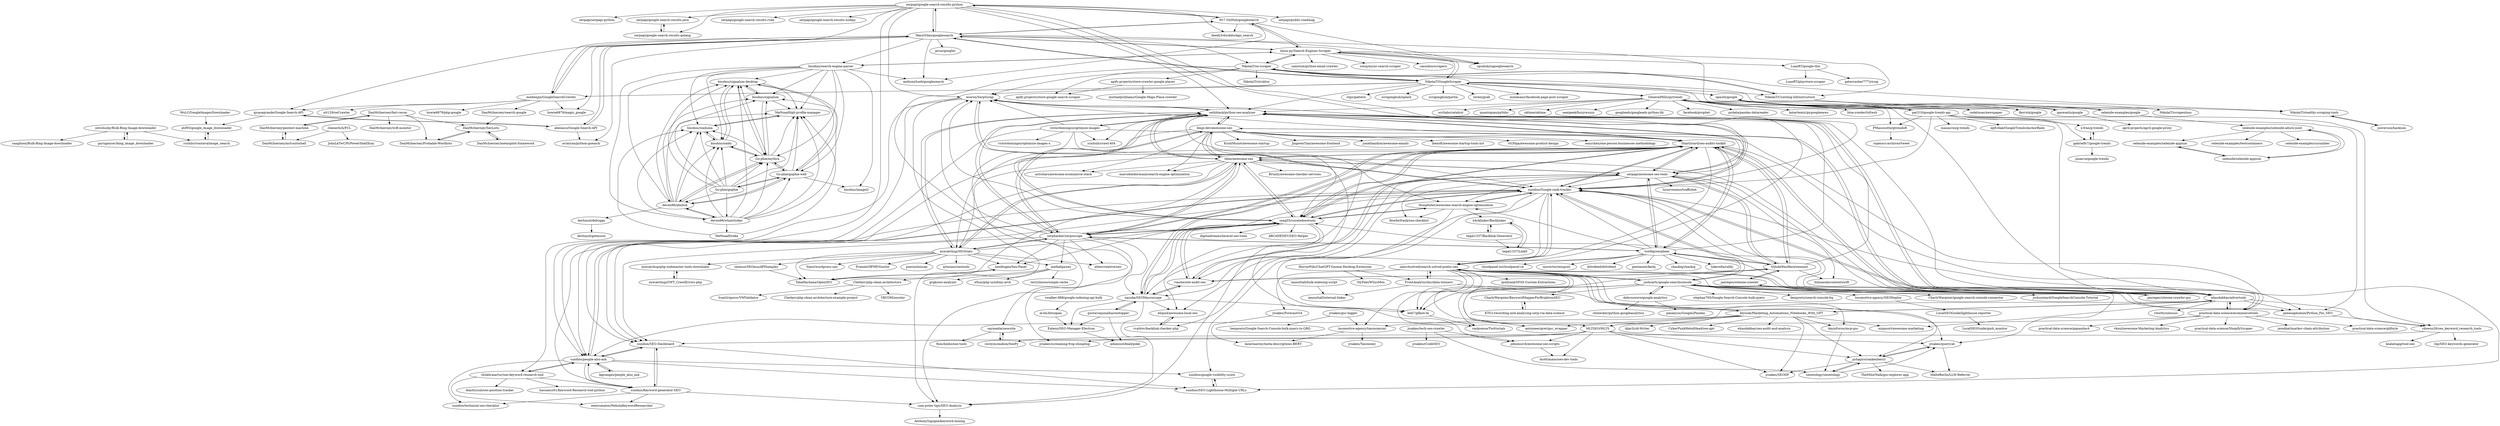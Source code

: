 digraph G {
"serpapi/google-search-results-python" -> "serpapi/serpapi-python"
"serpapi/google-search-results-python" -> "serpapi/google-search-results-java"
"serpapi/google-search-results-python" -> "serpapi/google-search-results-ruby"
"serpapi/google-search-results-python" -> "serpapi/google-search-results-nodejs"
"serpapi/google-search-results-python" -> "serpapi/google-search-results-golang"
"serpapi/google-search-results-python" -> "Nv7-GitHub/googlesearch"
"serpapi/google-search-results-python" -> "ecoron/SerpScrap"
"serpapi/google-search-results-python" -> "MarioVilas/googlesearch"
"serpapi/google-search-results-python" -> "deedy5/duckduckgo_search" ["e"=1]
"serpapi/google-search-results-python" -> "sethblack/python-seo-analyzer"
"serpapi/google-search-results-python" -> "serpapi/public-roadmap"
"serpapi/google-search-results-python" -> "meibenjin/GoogleSearchCrawler"
"serpapi/google-search-results-python" -> "serpapi/awesome-seo-tools"
"serpapi/google-search-results-python" -> "sundios/people-also-ask"
"serpapi/google-search-results-python" -> "sundios/Google-rank-tracker"
"tasos-py/Search-Engines-Scraper" -> "NikolaiT/se-scraper"
"tasos-py/Search-Engines-Scraper" -> "soxoj/async-search-scraper" ["e"=1]
"tasos-py/Search-Engines-Scraper" -> "Nv7-GitHub/googlesearch"
"tasos-py/Search-Engines-Scraper" -> "MarioVilas/googlesearch"
"tasos-py/Search-Engines-Scraper" -> "bisohns/search-engine-parser"
"tasos-py/Search-Engines-Scraper" -> "NikolaiT/GoogleScraper"
"tasos-py/Search-Engines-Scraper" -> "opsdisk/yagooglesearch"
"tasos-py/Search-Engines-Scraper" -> "NikolaiT/Crawling-Infrastructure"
"tasos-py/Search-Engines-Scraper" -> "cassidoo/scrapers" ["e"=1]
"tasos-py/Search-Engines-Scraper" -> "samwize/python-email-crawler" ["e"=1]
"tasos-py/Search-Engines-Scraper" -> "LuanRT/google-this"
"NikolaiT/GoogleScraper" -> "NikolaiT/se-scraper"
"NikolaiT/GoogleScraper" -> "MarioVilas/googlesearch"
"NikolaiT/GoogleScraper" -> "ecoron/SerpScrap"
"NikolaiT/GoogleScraper" -> "NikolaiT/Crawling-Infrastructure"
"NikolaiT/GoogleScraper" -> "tasos-py/Search-Engines-Scraper"
"NikolaiT/GoogleScraper" -> "meibenjin/GoogleSearchCrawler"
"NikolaiT/GoogleScraper" -> "opauth/google"
"NikolaiT/GoogleScraper" -> "scrapinghub/portia" ["e"=1]
"NikolaiT/GoogleScraper" -> "lorien/grab" ["e"=1]
"NikolaiT/GoogleScraper" -> "minimaxir/facebook-page-post-scraper" ["e"=1]
"NikolaiT/GoogleScraper" -> "codelucas/newspaper" ["e"=1]
"NikolaiT/GoogleScraper" -> "clips/pattern" ["e"=1]
"NikolaiT/GoogleScraper" -> "GeneralMills/pytrends"
"NikolaiT/GoogleScraper" -> "sethblack/python-seo-analyzer"
"NikolaiT/GoogleScraper" -> "scrapinghub/splash" ["e"=1]
"bisohns/search-engine-parser" -> "bisohns/signalum-desktop"
"bisohns/search-engine-parser" -> "bisohns/signalum"
"bisohns/search-engine-parser" -> "Go-phie/mythra"
"bisohns/search-engine-parser" -> "deven96/whatsticker"
"bisohns/search-engine-parser" -> "deven96/ahnlich"
"bisohns/search-engine-parser" -> "bisohns/saido"
"bisohns/search-engine-parser" -> "Go-phie/gophie-web"
"bisohns/search-engine-parser" -> "bisohns/imageQ"
"bisohns/search-engine-parser" -> "MeNsaaH/git-profile-manager"
"bisohns/search-engine-parser" -> "bisohns/waihona"
"bisohns/search-engine-parser" -> "tasos-py/Search-Engines-Scraper"
"bisohns/search-engine-parser" -> "anthonyhseb/googlesearch"
"saymedia/seosuite" -> "coreymcmahon/SeoPy"
"saymedia/seosuite" -> "fiunchinho/seo-tools"
"sundios/Google-rank-tracker" -> "sundios/people-also-ask"
"sundios/Google-rank-tracker" -> "sethblack/python-seo-analyzer"
"sundios/Google-rank-tracker" -> "StanGirard/seo-audits-toolkit"
"sundios/Google-rank-tracker" -> "sundios/SEO-Dashboard"
"sundios/Google-rank-tracker" -> "sundios/google-visibility-score"
"sundios/Google-rank-tracker" -> "practical-data-science/ecommercetools"
"sundios/Google-rank-tracker" -> "beb7/gflare-tk"
"sundios/Google-rank-tracker" -> "joshcarty/google-searchconsole"
"sundios/Google-rank-tracker" -> "searchsolved/search-solved-public-seo"
"sundios/Google-rank-tracker" -> "ecoron/SerpScrap"
"sundios/Google-rank-tracker" -> "sneg55/curatedseotools"
"sundios/Google-rank-tracker" -> "sundios/Keyword-generator-SEO"
"sundios/Google-rank-tracker" -> "eliquid/awesome-local-seo"
"sundios/Google-rank-tracker" -> "sundios/SEO-Lighthouse-Multiple-URLs"
"sundios/Google-rank-tracker" -> "thospfuller/awesome-search-engine-optimization"
"sundios/SEO-Dashboard" -> "sundios/people-also-ask"
"sundios/SEO-Dashboard" -> "sundios/Keyword-generator-SEO"
"sundios/SEO-Dashboard" -> "sundios/SEO-Lighthouse-Multiple-URLs"
"swalker-888/google-indexing-api-bulk" -> "m3m3nto/giaa"
"NikolaiT/se-scraper" -> "NikolaiT/Crawling-Infrastructure"
"NikolaiT/se-scraper" -> "NikolaiT/GoogleScraper"
"NikolaiT/se-scraper" -> "tasos-py/Search-Engines-Scraper"
"NikolaiT/se-scraper" -> "ecoron/SerpScrap"
"NikolaiT/se-scraper" -> "NikolaiT/struktur"
"NikolaiT/se-scraper" -> "NikolaiT/stealthy-scraping-tools"
"NikolaiT/se-scraper" -> "NikolaiT/scrapeulous"
"NikolaiT/se-scraper" -> "jroakes/screaming-frog-shingling"
"NikolaiT/se-scraper" -> "apify-projects/store-crawler-google-places"
"NikolaiT/se-scraper" -> "apify-projects/store-google-search-scraper"
"joshcarty/google-searchconsole" -> "debrouwere/google-analytics"
"joshcarty/google-searchconsole" -> "jroakes/querycat"
"joshcarty/google-searchconsole" -> "ranksense/Twittorials"
"joshcarty/google-searchconsole" -> "sundios/Google-rank-tracker"
"joshcarty/google-searchconsole" -> "CharlyWargnier/google-search-console-connector"
"joshcarty/google-searchconsole" -> "jcchouinard/GoogleSearchConsole-Tutorial"
"joshcarty/google-searchconsole" -> "searchsolved/search-solved-public-seo"
"joshcarty/google-searchconsole" -> "stephan765/Google-Search-Console-bulk-query"
"joshcarty/google-searchconsole" -> "beb7/gflare-tk"
"joshcarty/google-searchconsole" -> "antoineeripret/gsc_wrapper"
"joshcarty/google-searchconsole" -> "benpowis/search-console-bq"
"joshcarty/google-searchconsole" -> "eliasdabbas/advertools"
"joshcarty/google-searchconsole" -> "CharlyWargnier/KeywordMapperForBrightonSEO"
"joshcarty/google-searchconsole" -> "jamesaphoenix/Python_For_SEO"
"joshcarty/google-searchconsole" -> "locomotive-agency/SEODeploy"
"DanMcInerney/msf-autoshell" -> "DanMcInerney/pentest-machine"
"victordomingos/optimize-images" -> "victordomingos/optimize-images-x"
"victordomingos/optimize-images" -> "sundios/people-also-ask"
"victordomingos/optimize-images" -> "sundios/Google-rank-tracker"
"victordomingos/optimize-images" -> "practical-data-science/ecommercetools"
"victordomingos/optimize-images" -> "ecoron/SerpScrap"
"victordomingos/optimize-images" -> "sethblack/python-seo-analyzer"
"victordomingos/optimize-images" -> "yushulx/crawl-404"
"victordomingos/optimize-images" -> "com-puter-tips/SEO-Analysis"
"chenerlich/FCL" -> "DanMcInerney/msf-autoshell"
"chenerlich/FCL" -> "JohnLaTwC/PyPowerShellXray" ["e"=1]
"apify-projects/store-crawler-google-places" -> "apify-projects/store-google-search-scraper"
"apify-projects/store-crawler-google-places" -> "michaeljwilliams/Google-Maps-Place-crawler"
"DanMcInerney/Probable-Wordlists" -> "DanMcInerney/SecLists"
"DanMcInerney/SecLists" -> "DanMcInerney/metasploit-framework"
"DanMcInerney/SecLists" -> "DanMcInerney/Probable-Wordlists"
"x-fran/g-trends" -> "gabrielfs7/google-trends"
"MLTSEO/MLTS" -> "johnmurch/awesome-seo-scripts"
"MLTSEO/MLTS" -> "jroakes/querycat"
"MLTSEO/MLTS" -> "jroakes/screaming-frog-shingling"
"MLTSEO/MLTS" -> "dsottimano/seo-dev-tools"
"MLTSEO/MLTS" -> "jroakes/SEODP"
"MLTSEO/MLTS" -> "pshapiro/rankenberry"
"MLTSEO/MLTS" -> "sundios/SEO-Dashboard"
"melbahja/seo" -> "terrylinooo/simple-cache"
"melbahja/seo" -> "Chetkov/php-clean-architecture"
"melbahja/seo" -> "grgk/seo-analyzer"
"melbahja/seo" -> "eXsio/php-symfony-arch"
"WuLC/GoogleImagesDownloader" -> "atif93/google_image_downloader"
"serpapi/google-search-results-golang" -> "serpapi/google-search-results-java"
"DanMcInerney/metasploit-framework" -> "DanMcInerney/SecLists"
"m3m3nto/giaa" -> "Ealenn/SEO-Manager-Electron"
"serpapi/google-search-results-java" -> "serpapi/google-search-results-golang"
"rvalitov/backlink-checker-php" -> "eliquid/awesome-local-seo"
"bisohns/signalum-desktop" -> "bisohns/signalum"
"bisohns/signalum-desktop" -> "Go-phie/gophie-web"
"bisohns/signalum-desktop" -> "bisohns/saido"
"bisohns/signalum-desktop" -> "MeNsaaH/git-profile-manager"
"bisohns/signalum-desktop" -> "Go-phie/mythra"
"bisohns/signalum" -> "bisohns/signalum-desktop"
"bisohns/signalum" -> "MeNsaaH/git-profile-manager"
"bisohns/signalum" -> "Go-phie/mythra"
"eliquid/awesome-local-seo" -> "rvalitov/backlink-checker-php"
"jroakes/gsc-logger" -> "benpowis/Google-Search-Console-bulk-query-to-GBQ"
"jroakes/gsc-logger" -> "locomotive-agency/taxonomyml"
"h4cklinker/Backlinker" -> "tegal1337/LinkS"
"h4cklinker/Backlinker" -> "tegal1337/Backlink-Generator"
"tegal1337/LinkS" -> "h4cklinker/Backlinker"
"StanGirard/seo-audits-toolkit" -> "sethblack/python-seo-analyzer"
"StanGirard/seo-audits-toolkit" -> "eliasdabbas/advertools"
"StanGirard/seo-audits-toolkit" -> "sneg55/curatedseotools"
"StanGirard/seo-audits-toolkit" -> "viasite/site-audit-seo"
"StanGirard/seo-audits-toolkit" -> "sundios/Google-rank-tracker"
"StanGirard/seo-audits-toolkit" -> "nazuke/SEOMacroscope"
"StanGirard/seo-audits-toolkit" -> "StJudeWasHere/seonaut"
"StanGirard/seo-audits-toolkit" -> "serpapi/awesome-seo-tools"
"StanGirard/seo-audits-toolkit" -> "jamesaphoenix/Python_For_SEO"
"StanGirard/seo-audits-toolkit" -> "serphacker/serposcope"
"StanGirard/seo-audits-toolkit" -> "sundios/SEO-Dashboard"
"StanGirard/seo-audits-toolkit" -> "towfiqi/serpbear"
"StanGirard/seo-audits-toolkit" -> "ecoron/SerpScrap"
"StanGirard/seo-audits-toolkit" -> "searchsolved/search-solved-public-seo"
"StanGirard/seo-audits-toolkit" -> "teles/awesome-seo"
"sundios/SEO-Lighthouse-Multiple-URLs" -> "sundios/google-visibility-score"
"abenassi/Google-Search-API" -> "ajcasagrande/Google-Search-API"
"abenassi/Google-Search-API" -> "MarioVilas/googlesearch"
"abenassi/Google-Search-API" -> "aviaryan/python-gsearch"
"ostrolucky/Bulk-Bing-Image-downloader" -> "gurugaurav/bing_image_downloader"
"ostrolucky/Bulk-Bing-Image-downloader" -> "rushilsrivastava/image_search"
"ostrolucky/Bulk-Bing-Image-downloader" -> "sanghoon/Bulk-Bing-Image-downloader"
"Nv7-GitHub/googlesearch" -> "MarioVilas/googlesearch"
"Nv7-GitHub/googlesearch" -> "opsdisk/yagooglesearch"
"Nv7-GitHub/googlesearch" -> "tasos-py/Search-Engines-Scraper"
"Nv7-GitHub/googlesearch" -> "anthonyhseb/googlesearch"
"Nv7-GitHub/googlesearch" -> "deedy5/duckduckgo_search" ["e"=1]
"Nv7-GitHub/googlesearch" -> "serpapi/google-search-results-python"
"Chetkov/php-clean-architecture" -> "IvanGrigorov/VMValidator"
"Chetkov/php-clean-architecture" -> "Chetkov/php-clean-architecture-example-project"
"Chetkov/php-clean-architecture" -> "VKCOM/nocolor" ["e"=1]
"jsoverson/hackium" -> "NikolaiT/stealthy-scraping-tools"
"MeNsaaH/reka" -> "MeNsaaH/git-profile-manager"
"MeNsaaH/reka" -> "bisohns/waihona"
"debrouwere/google-analytics" -> "joshcarty/google-searchconsole"
"debrouwere/google-analytics" -> "panalysis/Google2Pandas"
"debrouwere/google-analytics" -> "clintecker/python-googleanalytics"
"GeneralMills/pytrends" -> "pat310/google-trends-api"
"GeneralMills/pytrends" -> "PMassicotte/gtrendsR"
"GeneralMills/pytrends" -> "codelucas/newspaper" ["e"=1]
"GeneralMills/pytrends" -> "googleads/googleads-python-lib" ["e"=1]
"GeneralMills/pytrends" -> "sethblack/python-seo-analyzer"
"GeneralMills/pytrends" -> "facebook/prophet" ["e"=1]
"GeneralMills/pytrends" -> "pydata/pandas-datareader" ["e"=1]
"GeneralMills/pytrends" -> "kotartemiy/pygooglenews" ["e"=1]
"GeneralMills/pytrends" -> "blue-yonder/tsfresh" ["e"=1]
"GeneralMills/pytrends" -> "eliasdabbas/advertools"
"GeneralMills/pytrends" -> "scrtlabs/catalyst" ["e"=1]
"GeneralMills/pytrends" -> "NikolaiT/GoogleScraper"
"GeneralMills/pytrends" -> "quantopian/pyfolio" ["e"=1]
"GeneralMills/pytrends" -> "sktime/sktime" ["e"=1]
"GeneralMills/pytrends" -> "seatgeek/fuzzywuzzy" ["e"=1]
"ajcasagrande/Google-Search-API" -> "abenassi/Google-Search-API"
"ajcasagrande/Google-Search-API" -> "atif93/google_image_downloader"
"eyecatchup/SEOstats" -> "serphacker/serposcope"
"eyecatchup/SEOstats" -> "sendtogeo/Seo-Panel"
"eyecatchup/SEOstats" -> "ethercreative/seo" ["e"=1]
"eyecatchup/SEOstats" -> "sethblack/python-seo-analyzer"
"eyecatchup/SEOstats" -> "artesaos/seotools" ["e"=1]
"eyecatchup/SEOstats" -> "Yoast/wordpress-seo" ["e"=1]
"eyecatchup/SEOstats" -> "teles/awesome-seo"
"eyecatchup/SEOstats" -> "TahaHachana/OpenSEO"
"eyecatchup/SEOstats" -> "seomoz/SEOmozAPISamples"
"eyecatchup/SEOstats" -> "melbahja/seo"
"eyecatchup/SEOstats" -> "FriendsOfPHP/Goutte" ["e"=1]
"eyecatchup/SEOstats" -> "StanGirard/seo-audits-toolkit"
"eyecatchup/SEOstats" -> "psecio/iniscan" ["e"=1]
"eyecatchup/SEOstats" -> "eyecatchup/php-webmaster-tools-downloads"
"eyecatchup/SEOstats" -> "sneg55/curatedseotools"
"NikolaiT/Crawling-Infrastructure" -> "NikolaiT/se-scraper"
"NikolaiT/Crawling-Infrastructure" -> "NikolaiT/scrapeulous"
"NikolaiT/Crawling-Infrastructure" -> "NikolaiT/stealthy-scraping-tools"
"DanMcInerney/search-google" -> "DanMcInerney/SecLists"
"DanMcInerney/fast-recon" -> "DanMcInerney/pentest-machine"
"DanMcInerney/fast-recon" -> "DanMcInerney/Probable-Wordlists"
"DanMcInerney/fast-recon" -> "DanMcInerney/wifi-monitor"
"DanMcInerney/fast-recon" -> "DanMcInerney/SecLists"
"Go-phie/gophie" -> "Go-phie/gophie-web"
"Go-phie/gophie" -> "deven96/ahnlich"
"Go-phie/gophie" -> "MeNsaaH/git-profile-manager"
"Go-phie/gophie" -> "Go-phie/mythra"
"Go-phie/gophie" -> "deven96/whatsticker"
"Go-phie/gophie" -> "bisohns/signalum-desktop"
"Go-phie/gophie" -> "bisohns/waihona"
"Go-phie/gophie" -> "bisohns/saido"
"Go-phie/gophie" -> "bisohns/signalum"
"Go-phie/gophie-web" -> "bisohns/signalum-desktop"
"Go-phie/gophie-web" -> "MeNsaaH/git-profile-manager"
"Go-phie/gophie-web" -> "Go-phie/mythra"
"Go-phie/gophie-web" -> "bisohns/imageQ"
"Go-phie/gophie-web" -> "deven96/ahnlich"
"Go-phie/gophie-web" -> "Go-phie/gophie"
"viasite/site-audit-seo" -> "StJudeWasHere/seonaut"
"viasite/site-audit-seo" -> "StanGirard/seo-audits-toolkit"
"viasite/site-audit-seo" -> "nazuke/SEOMacroscope"
"viasite/site-audit-seo" -> "sneg55/curatedseotools"
"selenide-examples/google" -> "selenide-examples/selenide-allure-junit"
"selenide-examples/google" -> "opauth/google"
"jamesaphoenix/Python_For_SEO" -> "rdowns26/seo_keyword_research_tools"
"jroakes/tech-seo-crawler" -> "jroakes/iCodeSEO"
"jroakes/tech-seo-crawler" -> "johnmurch/awesome-seo-scripts"
"jroakes/tech-seo-crawler" -> "seontology/seontology"
"lagranges/people_also_ask" -> "sundios/people-also-ask"
"sendtogeo/Seo-Panel" -> "TahaHachana/OpenSEO"
"beb7/gflare-tk" -> "ranksense/Twittorials"
"gurugaurav/bing_image_downloader" -> "ostrolucky/Bulk-Bing-Image-downloader"
"thospfuller/awesome-search-engine-optimization" -> "sneg55/curatedseotools"
"thospfuller/awesome-search-engine-optimization" -> "rvalitov/backlink-checker-php"
"thospfuller/awesome-search-engine-optimization" -> "h4cklinker/Backlinker"
"thospfuller/awesome-search-engine-optimization" -> "sundios/Google-rank-tracker"
"thospfuller/awesome-search-engine-optimization" -> "flowforfrank/seo-checklist"
"gabrielfs7/google-trends" -> "x-fran/g-trends"
"gabrielfs7/google-trends" -> "jonasva/google-trends"
"jroakes/querycat" -> "pshapiro/rankenberry"
"jroakes/querycat" -> "MalteBerlin/LLM-Referrer"
"sundios/people-also-ask" -> "sundios/Keyword-generator-SEO"
"sundios/people-also-ask" -> "lagranges/people_also_ask"
"sundios/people-also-ask" -> "sundios/SEO-Dashboard"
"sundios/people-also-ask" -> "sundios/technical-seo-checklist"
"sundios/people-also-ask" -> "sundios/google-visibility-score"
"sundios/people-also-ask" -> "sundios/SEO-Lighthouse-Multiple-URLs"
"sundios/people-also-ask" -> "sundios/Google-rank-tracker"
"sundios/people-also-ask" -> "chukhraiartur/seo-keyword-research-tool"
"sundios/Keyword-generator-SEO" -> "sundios/people-also-ask"
"sundios/Keyword-generator-SEO" -> "sundios/technical-seo-checklist"
"sundios/Keyword-generator-SEO" -> "eneiromatos/NebulaKeywordResearcher"
"sundios/Keyword-generator-SEO" -> "com-puter-tips/SEO-Analysis"
"sundios/Keyword-generator-SEO" -> "sundios/SEO-Dashboard"
"MeNsaaH/git-profile-manager" -> "bisohns/waihona"
"johnmurch/awesome-seo-scripts" -> "dsottimano/seo-dev-tools"
"locomotive-agency/SEODeploy" -> "LocalSEOGuide/lighthouse-reporter"
"LocalSEOGuide/lighthouse-reporter" -> "LocalSEOGuide/gmb_monitor"
"bmpi-dev/awesome-seo" -> "marcobiedermann/search-engine-optimization" ["e"=1]
"bmpi-dev/awesome-seo" -> "teles/awesome-seo"
"bmpi-dev/awesome-seo" -> "sethblack/python-seo-analyzer"
"bmpi-dev/awesome-seo" -> "eliasdabbas/advertools"
"bmpi-dev/awesome-seo" -> "sneg55/curatedseotools"
"bmpi-dev/awesome-seo" -> "StanGirard/seo-audits-toolkit"
"bmpi-dev/awesome-seo" -> "serphacker/serposcope"
"bmpi-dev/awesome-seo" -> "eyecatchup/SEOstats"
"bmpi-dev/awesome-seo" -> "KrishMunot/awesome-startup" ["e"=1]
"bmpi-dev/awesome-seo" -> "JingwenTian/awesome-frontend" ["e"=1]
"bmpi-dev/awesome-seo" -> "jonathandion/awesome-emails" ["e"=1]
"bmpi-dev/awesome-seo" -> "astrotars/awesome-ecommerce-stack" ["e"=1]
"bmpi-dev/awesome-seo" -> "Ibexoft/awesome-startup-tools-list" ["e"=1]
"bmpi-dev/awesome-seo" -> "ttt30ga/awesome-product-design" ["e"=1]
"bmpi-dev/awesome-seo" -> "easychen/one-person-businesses-methodology" ["e"=1]
"LuanRT/google-this" -> "LuanRT/playstore-scraper"
"LuanRT/google-this" -> "gatecrasher777/ytcog"
"practical-data-science/ecommercetools" -> "practical-data-science/gilfoyle"
"practical-data-science/ecommercetools" -> "practical-data-science/gapandas4" ["e"=1]
"practical-data-science/ecommercetools" -> "vkoul/awesome-Marketing-Analytics" ["e"=1]
"practical-data-science/ecommercetools" -> "sundios/Google-rank-tracker"
"practical-data-science/ecommercetools" -> "practical-data-science/ShopifyScraper" ["e"=1]
"practical-data-science/ecommercetools" -> "sundios/people-also-ask"
"practical-data-science/ecommercetools" -> "eliasdabbas/advertools"
"practical-data-science/ecommercetools" -> "jerednel/markov-chain-attribution" ["e"=1]
"DanMcInerney/pentest-machine" -> "DanMcInerney/fast-recon"
"DanMcInerney/pentest-machine" -> "DanMcInerney/msf-autoshell"
"selenide-examples/selenide-allure-junit" -> "selenide-examples/selenide-appium"
"selenide-examples/selenide-allure-junit" -> "selenide/selenide-appium"
"selenide-examples/selenide-allure-junit" -> "selenide-examples/testcontainers"
"selenide-examples/selenide-allure-junit" -> "selenide-examples/cucumber"
"searchsolved/search-solved-public-seo" -> "ranksense/Twittorials"
"searchsolved/search-solved-public-seo" -> "ktynski/Marketing_Automations_Notebooks_With_GPT"
"searchsolved/search-solved-public-seo" -> "jroakes/ForecastGA"
"searchsolved/search-solved-public-seo" -> "FrontAnalyticsInc/data-winners"
"searchsolved/search-solved-public-seo" -> "MLTSEO/MLTS"
"searchsolved/search-solved-public-seo" -> "eliasdabbas/advertools"
"searchsolved/search-solved-public-seo" -> "sundios/Google-rank-tracker"
"searchsolved/search-solved-public-seo" -> "beb7/gflare-tk"
"searchsolved/search-solved-public-seo" -> "antoineeripret/gsc_wrapper"
"searchsolved/search-solved-public-seo" -> "pshapiro/rankenberry"
"searchsolved/search-solved-public-seo" -> "AminForou/mcp-gsc"
"searchsolved/search-solved-public-seo" -> "joshcarty/google-searchconsole"
"searchsolved/search-solved-public-seo" -> "jamesaphoenix/Python_For_SEO"
"searchsolved/search-solved-public-seo" -> "ipullrank/SFSS-Custom-Extractions"
"searchsolved/search-solved-public-seo" -> "locomotive-agency/taxonomyml"
"jroakes/ForecastGA" -> "lazarinastoy/meta-descriptions-BERT"
"NikolaiT/stealthy-scraping-tools" -> "jsoverson/hackium"
"Go-phie/mythra" -> "bisohns/saido"
"Go-phie/mythra" -> "bisohns/signalum-desktop"
"Go-phie/mythra" -> "MeNsaaH/git-profile-manager"
"Go-phie/mythra" -> "bisohns/waihona"
"Go-phie/mythra" -> "Go-phie/gophie-web"
"Go-phie/mythra" -> "bisohns/signalum"
"Go-phie/mythra" -> "deven96/ahnlich"
"bisohns/waihona" -> "MeNsaaH/git-profile-manager"
"bisohns/waihona" -> "bisohns/saido"
"KTG1/recording-and-analysing-serp-via-data-science" -> "CharlyWargnier/KeywordMapperForBrightonSEO"
"bisohns/saido" -> "bisohns/waihona"
"bisohns/saido" -> "bisohns/signalum-desktop"
"bisohns/saido" -> "Go-phie/mythra"
"CharlyWargnier/KeywordMapperForBrightonSEO" -> "KTG1/recording-and-analysing-serp-via-data-science"
"eyecatchup/php-webmaster-tools-downloads" -> "eyecatchup/GWT_CrawlErrors-php"
"deven96/whatsticker" -> "bisohns/waihona"
"deven96/whatsticker" -> "bisohns/saido"
"deven96/whatsticker" -> "deven96/ahnlich"
"deven96/whatsticker" -> "bisohns/signalum-desktop"
"deven96/whatsticker" -> "Go-phie/mythra"
"deven96/whatsticker" -> "MeNsaaH/git-profile-manager"
"deven96/whatsticker" -> "bisohns/signalum"
"deven96/whatsticker" -> "Go-phie/gophie-web"
"deven96/whatsticker" -> "MeNsaaH/reka"
"PMassicotte/gtrendsR" -> "ropensci-archive/rtweet" ["e"=1]
"teles/awesome-seo" -> "sneg55/curatedseotools"
"teles/awesome-seo" -> "marcobiedermann/search-engine-optimization" ["e"=1]
"teles/awesome-seo" -> "bmpi-dev/awesome-seo"
"teles/awesome-seo" -> "sethblack/python-seo-analyzer"
"teles/awesome-seo" -> "thospfuller/awesome-search-engine-optimization"
"teles/awesome-seo" -> "serphacker/serposcope"
"teles/awesome-seo" -> "eyecatchup/SEOstats"
"teles/awesome-seo" -> "StanGirard/seo-audits-toolkit"
"teles/awesome-seo" -> "astrotars/awesome-ecommerce-stack" ["e"=1]
"teles/awesome-seo" -> "Brunty/awesome-checker-services" ["e"=1]
"teles/awesome-seo" -> "serpapi/awesome-seo-tools"
"teles/awesome-seo" -> "TahaHachana/OpenSEO"
"teles/awesome-seo" -> "sundios/SEO-Dashboard"
"teles/awesome-seo" -> "eliasdabbas/advertools"
"teles/awesome-seo" -> "johnmurch/awesome-seo-scripts"
"opauth/google" -> "selenide-examples/google"
"opauth/google" -> "gaowanlu/google"
"opauth/google" -> "Kerrick/google"
"StJudeWasHere/seonaut" -> "viasite/site-audit-seo"
"StJudeWasHere/seonaut" -> "StanGirard/seo-audits-toolkit"
"StJudeWasHere/seonaut" -> "serpapi/awesome-seo-tools"
"StJudeWasHere/seonaut" -> "hilmanski/contentswift"
"StJudeWasHere/seonaut" -> "beb7/gflare-tk"
"StJudeWasHere/seonaut" -> "sundios/Google-rank-tracker"
"StJudeWasHere/seonaut" -> "towfiqi/serpbear"
"StJudeWasHere/seonaut" -> "sethblack/python-seo-analyzer"
"StJudeWasHere/seonaut" -> "janreges/siteone-crawler"
"derhnyel/debuggy" -> "derhnyel/getmusic"
"coreymcmahon/SeoPy" -> "saymedia/seosuite"
"towfiqi/serpbear" -> "serpapi/awesome-seo-tools"
"towfiqi/serpbear" -> "StJudeWasHere/seonaut"
"towfiqi/serpbear" -> "StanGirard/seo-audits-toolkit"
"towfiqi/serpbear" -> "inovector/mixpost" ["e"=1]
"towfiqi/serpbear" -> "serphacker/serposcope"
"towfiqi/serpbear" -> "sethblack/python-seo-analyzer"
"towfiqi/serpbear" -> "dittofeed/dittofeed" ["e"=1]
"towfiqi/serpbear" -> "pentacent/keila" ["e"=1]
"towfiqi/serpbear" -> "sundios/Google-rank-tracker"
"towfiqi/serpbear" -> "chaskiq/chaskiq" ["e"=1]
"towfiqi/serpbear" -> "lukevella/rallly" ["e"=1]
"towfiqi/serpbear" -> "eliasdabbas/advertools"
"towfiqi/serpbear" -> "cloudpanel-io/cloudpanel-ce" ["e"=1]
"towfiqi/serpbear" -> "searchsolved/search-solved-public-seo"
"towfiqi/serpbear" -> "thospfuller/awesome-search-engine-optimization"
"sundios/google-visibility-score" -> "sundios/SEO-Lighthouse-Multiple-URLs"
"gaowanlu/google" -> "opauth/google"
"gaowanlu/google" -> "april-projects/april-google-proxy"
"pat310/google-trends-api" -> "GeneralMills/pytrends"
"pat310/google-trends-api" -> "PMassicotte/gtrendsR"
"pat310/google-trends-api" -> "x-fran/g-trends"
"pat310/google-trends-api" -> "eliasdabbas/advertools"
"pat310/google-trends-api" -> "masasron/g-trends"
"pat310/google-trends-api" -> "gabrielfs7/google-trends"
"pat310/google-trends-api" -> "sundios/Google-rank-tracker"
"pat310/google-trends-api" -> "rdowns26/seo_keyword_research_tools"
"pat310/google-trends-api" -> "epfl-dlab/GoogleTrendsAnchorBank"
"FrontAnalyticsInc/data-winners" -> "searchsolved/search-solved-public-seo"
"FrontAnalyticsInc/data-winners" -> "iannuttall/internal-linker"
"FrontAnalyticsInc/data-winners" -> "jroakes/querycat"
"tegal1337/Backlink-Generator" -> "tegal1337/LinkS"
"tegal1337/Backlink-Generator" -> "h4cklinker/Backlinker"
"HorrorPills/ChatGPT-Gnome-Desktop-Extension" -> "FrontAnalyticsInc/data-winners"
"HorrorPills/ChatGPT-Gnome-Desktop-Extension" -> "SlyFabi/WSysMon" ["e"=1]
"seomoz/SEOmozAPISamples" -> "TahaHachana/OpenSEO"
"chukhraiartur/seo-keyword-research-tool" -> "dimitryzub/seo-position-tracker"
"chukhraiartur/seo-keyword-research-tool" -> "sundios/Keyword-generator-SEO"
"chukhraiartur/seo-keyword-research-tool" -> "hassancs91/Keyword-Research-tool-python"
"chukhraiartur/seo-keyword-research-tool" -> "eneiromatos/NebulaKeywordResearcher"
"chukhraiartur/seo-keyword-research-tool" -> "sundios/people-also-ask"
"selenide-examples/selenide-appium" -> "selenide/selenide-appium"
"MarioVilas/googlesearch" -> "Nv7-GitHub/googlesearch"
"MarioVilas/googlesearch" -> "meibenjin/GoogleSearchCrawler"
"MarioVilas/googlesearch" -> "howie6879/magic_google" ["e"=1]
"MarioVilas/googlesearch" -> "NikolaiT/GoogleScraper"
"MarioVilas/googlesearch" -> "opsdisk/yagooglesearch"
"MarioVilas/googlesearch" -> "abenassi/Google-Search-API"
"MarioVilas/googlesearch" -> "tasos-py/Search-Engines-Scraper"
"MarioVilas/googlesearch" -> "ajcasagrande/Google-Search-API"
"MarioVilas/googlesearch" -> "anthonyhseb/googlesearch"
"MarioVilas/googlesearch" -> "serpapi/google-search-results-python"
"MarioVilas/googlesearch" -> "Kerrick/google"
"MarioVilas/googlesearch" -> "NikolaiT/se-scraper"
"MarioVilas/googlesearch" -> "aviaryan/python-gsearch"
"MarioVilas/googlesearch" -> "jarun/googler" ["e"=1]
"MarioVilas/googlesearch" -> "bisohns/search-engine-parser"
"iannuttall/bulk-indexing-script" -> "iannuttall/internal-linker"
"ktynski/Marketing_Automations_Notebooks_With_GPT" -> "searchsolved/search-solved-public-seo"
"ktynski/Marketing_Automations_Notebooks_With_GPT" -> "eliasdabbas/seo-audit-and-analysis"
"ktynski/Marketing_Automations_Notebooks_With_GPT" -> "eliasdabbas/advertools"
"ktynski/Marketing_Automations_Notebooks_With_GPT" -> "AJaySi/AI-Writer" ["e"=1]
"ktynski/Marketing_Automations_Notebooks_With_GPT" -> "antoineeripret/gsc_wrapper"
"ktynski/Marketing_Automations_Notebooks_With_GPT" -> "CyberPunkMetalHead/seo-gpt" ["e"=1]
"ktynski/Marketing_Automations_Notebooks_With_GPT" -> "ninjasort/awesome-marketing" ["e"=1]
"ktynski/Marketing_Automations_Notebooks_With_GPT" -> "locomotive-agency/taxonomyml"
"ktynski/Marketing_Automations_Notebooks_With_GPT" -> "AminForou/mcp-gsc"
"ktynski/Marketing_Automations_Notebooks_With_GPT" -> "MLTSEO/MLTS"
"ktynski/Marketing_Automations_Notebooks_With_GPT" -> "jroakes/SEODP"
"ktynski/Marketing_Automations_Notebooks_With_GPT" -> "pshapiro/rankenberry"
"locomotive-agency/taxonomyml" -> "lazarinastoy/meta-descriptions-BERT"
"locomotive-agency/taxonomyml" -> "jroakes/Taxonomy"
"rdowns26/seo_keyword_research_tools" -> "liip/SEO-keywords-generator"
"rdowns26/seo_keyword_research_tools" -> "coreymcmahon/SeoPy"
"rdowns26/seo_keyword_research_tools" -> "koalatiapp/tool-seo"
"TahaHachana/OpenSEO" -> "sendtogeo/Seo-Panel"
"janreges/siteone-crawler-gui" -> "janreges/siteone-crawler"
"sethblack/python-seo-analyzer" -> "StanGirard/seo-audits-toolkit"
"sethblack/python-seo-analyzer" -> "eliasdabbas/advertools"
"sethblack/python-seo-analyzer" -> "ecoron/SerpScrap"
"sethblack/python-seo-analyzer" -> "sneg55/curatedseotools"
"sethblack/python-seo-analyzer" -> "sundios/Google-rank-tracker"
"sethblack/python-seo-analyzer" -> "serphacker/serposcope"
"sethblack/python-seo-analyzer" -> "teles/awesome-seo"
"sethblack/python-seo-analyzer" -> "serpapi/awesome-seo-tools"
"sethblack/python-seo-analyzer" -> "eyecatchup/SEOstats"
"sethblack/python-seo-analyzer" -> "bmpi-dev/awesome-seo"
"sethblack/python-seo-analyzer" -> "yushulx/crawl-404"
"sethblack/python-seo-analyzer" -> "searchsolved/search-solved-public-seo"
"sethblack/python-seo-analyzer" -> "jamesaphoenix/Python_For_SEO"
"sethblack/python-seo-analyzer" -> "victordomingos/optimize-images"
"sethblack/python-seo-analyzer" -> "nazuke/SEOMacroscope"
"serpapi/awesome-seo-tools" -> "StanGirard/seo-audits-toolkit"
"serpapi/awesome-seo-tools" -> "StJudeWasHere/seonaut"
"serpapi/awesome-seo-tools" -> "hilmanski/contentswift"
"serpapi/awesome-seo-tools" -> "sethblack/python-seo-analyzer"
"serpapi/awesome-seo-tools" -> "thospfuller/awesome-search-engine-optimization"
"serpapi/awesome-seo-tools" -> "towfiqi/serpbear"
"serpapi/awesome-seo-tools" -> "sneg55/curatedseotools"
"serpapi/awesome-seo-tools" -> "flowforfrank/seo-checklist"
"serpapi/awesome-seo-tools" -> "sundios/Google-rank-tracker"
"serpapi/awesome-seo-tools" -> "teles/awesome-seo"
"serpapi/awesome-seo-tools" -> "nazuke/SEOMacroscope"
"serpapi/awesome-seo-tools" -> "lucasveneno/trafficbot" ["e"=1]
"serpapi/awesome-seo-tools" -> "viasite/site-audit-seo"
"serpapi/awesome-seo-tools" -> "eliasdabbas/advertools"
"sneg55/curatedseotools" -> "teles/awesome-seo"
"sneg55/curatedseotools" -> "StanGirard/seo-audits-toolkit"
"sneg55/curatedseotools" -> "sethblack/python-seo-analyzer"
"sneg55/curatedseotools" -> "nazuke/SEOMacroscope"
"sneg55/curatedseotools" -> "serphacker/serposcope"
"sneg55/curatedseotools" -> "sundios/Google-rank-tracker"
"sneg55/curatedseotools" -> "thospfuller/awesome-search-engine-optimization"
"sneg55/curatedseotools" -> "viasite/site-audit-seo"
"sneg55/curatedseotools" -> "com-puter-tips/SEO-Analysis"
"sneg55/curatedseotools" -> "eliquid/awesome-local-seo"
"sneg55/curatedseotools" -> "ecoron/SerpScrap"
"sneg55/curatedseotools" -> "ARCANEDEV/SEO-Helper" ["e"=1]
"sneg55/curatedseotools" -> "digitaldreams/laravel-seo-tools"
"sneg55/curatedseotools" -> "serpapi/awesome-seo-tools"
"sneg55/curatedseotools" -> "sendtogeo/Seo-Panel"
"janreges/siteone-crawler" -> "janreges/siteone-crawler-gui"
"janreges/siteone-crawler" -> "StJudeWasHere/seonaut"
"deven96/ahnlich" -> "bisohns/saido"
"deven96/ahnlich" -> "bisohns/waihona"
"deven96/ahnlich" -> "Go-phie/mythra"
"deven96/ahnlich" -> "deven96/whatsticker"
"deven96/ahnlich" -> "Go-phie/gophie-web"
"deven96/ahnlich" -> "MeNsaaH/git-profile-manager"
"deven96/ahnlich" -> "derhnyel/debuggy"
"deven96/ahnlich" -> "bisohns/signalum-desktop"
"deven96/ahnlich" -> "bisohns/signalum"
"Ealenn/SEO-Manager-Electron" -> "adamisntdead/poke"
"nazuke/SEOMacroscope" -> "sneg55/curatedseotools"
"nazuke/SEOMacroscope" -> "StanGirard/seo-audits-toolkit"
"nazuke/SEOMacroscope" -> "Ealenn/SEO-Manager-Electron"
"nazuke/SEOMacroscope" -> "eliquid/awesome-local-seo"
"nazuke/SEOMacroscope" -> "viasite/site-audit-seo"
"nazuke/SEOMacroscope" -> "beb7/gflare-tk"
"nazuke/SEOMacroscope" -> "gustavoquinalha/seotopper"
"nazuke/SEOMacroscope" -> "com-puter-tips/SEO-Analysis"
"seontology/seontology" -> "jroakes/querycat"
"seontology/seontology" -> "pshapiro/rankenberry"
"pshapiro/rankenberry" -> "jroakes/querycat"
"pshapiro/rankenberry" -> "MalteBerlin/LLM-Referrer"
"pshapiro/rankenberry" -> "seontology/seontology"
"pshapiro/rankenberry" -> "jroakes/SEODP"
"pshapiro/rankenberry" -> "TheMihirNaik/gsc-explorer-app"
"com-puter-tips/SEO-Analysis" -> "AnthonySigogne/keyword-mining"
"serphacker/serposcope" -> "sneg55/curatedseotools"
"serphacker/serposcope" -> "eyecatchup/SEOstats"
"serphacker/serposcope" -> "sethblack/python-seo-analyzer"
"serphacker/serposcope" -> "StanGirard/seo-audits-toolkit"
"serphacker/serposcope" -> "teles/awesome-seo"
"serphacker/serposcope" -> "nazuke/SEOMacroscope"
"serphacker/serposcope" -> "sundios/Google-rank-tracker"
"serphacker/serposcope" -> "sendtogeo/Seo-Panel"
"serphacker/serposcope" -> "ethercreative/seo" ["e"=1]
"serphacker/serposcope" -> "melbahja/seo"
"serphacker/serposcope" -> "saymedia/seosuite"
"serphacker/serposcope" -> "ecoron/SerpScrap"
"serphacker/serposcope" -> "towfiqi/serpbear"
"serphacker/serposcope" -> "sundios/SEO-Dashboard"
"serphacker/serposcope" -> "bmpi-dev/awesome-seo"
"ecoron/SerpScrap" -> "com-puter-tips/SEO-Analysis"
"ecoron/SerpScrap" -> "sethblack/python-seo-analyzer"
"ecoron/SerpScrap" -> "sundios/people-also-ask"
"ecoron/SerpScrap" -> "sundios/Google-rank-tracker"
"ecoron/SerpScrap" -> "chukhraiartur/seo-keyword-research-tool"
"gustavoquinalha/seotopper" -> "adamisntdead/poke"
"gustavoquinalha/seotopper" -> "Ealenn/SEO-Manager-Electron"
"gustavoquinalha/seotopper" -> "nazuke/SEOMacroscope"
"selenide/selenide-appium" -> "selenide-examples/selenide-appium"
"selenide/selenide-appium" -> "selenide-examples/selenide-allure-junit"
"atif93/google_image_downloader" -> "rushilsrivastava/image_search"
"eliasdabbas/advertools" -> "sethblack/python-seo-analyzer"
"eliasdabbas/advertools" -> "StanGirard/seo-audits-toolkit"
"eliasdabbas/advertools" -> "searchsolved/search-solved-public-seo"
"eliasdabbas/advertools" -> "practical-data-science/ecommercetools"
"eliasdabbas/advertools" -> "sundios/Google-rank-tracker"
"eliasdabbas/advertools" -> "joshcarty/google-searchconsole"
"eliasdabbas/advertools" -> "ktynski/Marketing_Automations_Notebooks_With_GPT"
"eliasdabbas/advertools" -> "ninjasort/awesome-marketing" ["e"=1]
"eliasdabbas/advertools" -> "rdowns26/seo_keyword_research_tools"
"eliasdabbas/advertools" -> "ecoron/SerpScrap"
"eliasdabbas/advertools" -> "bmpi-dev/awesome-seo"
"eliasdabbas/advertools" -> "MLTSEO/MLTS"
"eliasdabbas/advertools" -> "jamesaphoenix/Python_For_SEO"
"eliasdabbas/advertools" -> "sneg55/curatedseotools"
"eliasdabbas/advertools" -> "vitorfs/colossus" ["e"=1]
"meibenjin/GoogleSearchCrawler" -> "howie6879/magic_google" ["e"=1]
"meibenjin/GoogleSearchCrawler" -> "MarioVilas/googlesearch"
"meibenjin/GoogleSearchCrawler" -> "xtt129/seCrawler"
"meibenjin/GoogleSearchCrawler" -> "ajcasagrande/Google-Search-API"
"meibenjin/GoogleSearchCrawler" -> "howie6879/php-google"
"meibenjin/GoogleSearchCrawler" -> "DanMcInerney/search-google"
"AminForou/mcp-gsc" -> "seontology/seontology"
"eyecatchup/GWT_CrawlErrors-php" -> "eyecatchup/php-webmaster-tools-downloads"
"rushilsrivastava/image_search" -> "atif93/google_image_downloader"
"serpapi/google-search-results-python" ["l"="24.761,-28.615"]
"serpapi/serpapi-python" ["l"="24.805,-28.584"]
"serpapi/google-search-results-java" ["l"="24.788,-28.614"]
"serpapi/google-search-results-ruby" ["l"="24.778,-28.588"]
"serpapi/google-search-results-nodejs" ["l"="24.729,-28.627"]
"serpapi/google-search-results-golang" ["l"="24.797,-28.601"]
"Nv7-GitHub/googlesearch" ["l"="24.695,-28.566"]
"ecoron/SerpScrap" ["l"="24.79,-28.675"]
"MarioVilas/googlesearch" ["l"="24.688,-28.537"]
"deedy5/duckduckgo_search" ["l"="39.191,-1.976"]
"sethblack/python-seo-analyzer" ["l"="24.787,-28.721"]
"serpapi/public-roadmap" ["l"="24.757,-28.591"]
"meibenjin/GoogleSearchCrawler" ["l"="24.729,-28.507"]
"serpapi/awesome-seo-tools" ["l"="24.837,-28.737"]
"sundios/people-also-ask" ["l"="24.817,-28.665"]
"sundios/Google-rank-tracker" ["l"="24.821,-28.71"]
"tasos-py/Search-Engines-Scraper" ["l"="24.709,-28.531"]
"NikolaiT/se-scraper" ["l"="24.767,-28.557"]
"soxoj/async-search-scraper" ["l"="-47.214,-28.141"]
"bisohns/search-engine-parser" ["l"="24.623,-28.486"]
"NikolaiT/GoogleScraper" ["l"="24.715,-28.591"]
"opsdisk/yagooglesearch" ["l"="24.661,-28.555"]
"NikolaiT/Crawling-Infrastructure" ["l"="24.754,-28.532"]
"cassidoo/scrapers" ["l"="31.951,-25.507"]
"samwize/python-email-crawler" ["l"="25.557,-27.51"]
"LuanRT/google-this" ["l"="24.725,-28.445"]
"opauth/google" ["l"="24.584,-28.582"]
"scrapinghub/portia" ["l"="48.696,23.358"]
"lorien/grab" ["l"="45.121,20.539"]
"minimaxir/facebook-page-post-scraper" ["l"="39.005,34.026"]
"codelucas/newspaper" ["l"="46.098,23.942"]
"clips/pattern" ["l"="52.89,25.99"]
"GeneralMills/pytrends" ["l"="24.703,-28.669"]
"scrapinghub/splash" ["l"="48.781,23.346"]
"bisohns/signalum-desktop" ["l"="24.591,-28.46"]
"bisohns/signalum" ["l"="24.605,-28.457"]
"Go-phie/mythra" ["l"="24.597,-28.469"]
"deven96/whatsticker" ["l"="24.574,-28.462"]
"deven96/ahnlich" ["l"="24.586,-28.449"]
"bisohns/saido" ["l"="24.587,-28.477"]
"Go-phie/gophie-web" ["l"="24.6,-28.449"]
"bisohns/imageQ" ["l"="24.624,-28.457"]
"MeNsaaH/git-profile-manager" ["l"="24.584,-28.467"]
"bisohns/waihona" ["l"="24.573,-28.476"]
"anthonyhseb/googlesearch" ["l"="24.648,-28.53"]
"saymedia/seosuite" ["l"="24.708,-28.783"]
"coreymcmahon/SeoPy" ["l"="24.705,-28.766"]
"fiunchinho/seo-tools" ["l"="24.681,-28.796"]
"StanGirard/seo-audits-toolkit" ["l"="24.82,-28.746"]
"sundios/SEO-Dashboard" ["l"="24.827,-28.695"]
"sundios/google-visibility-score" ["l"="24.845,-28.673"]
"practical-data-science/ecommercetools" ["l"="24.801,-28.693"]
"beb7/gflare-tk" ["l"="24.876,-28.757"]
"joshcarty/google-searchconsole" ["l"="24.893,-28.771"]
"searchsolved/search-solved-public-seo" ["l"="24.888,-28.737"]
"sneg55/curatedseotools" ["l"="24.805,-28.735"]
"sundios/Keyword-generator-SEO" ["l"="24.834,-28.664"]
"eliquid/awesome-local-seo" ["l"="24.854,-28.691"]
"sundios/SEO-Lighthouse-Multiple-URLs" ["l"="24.832,-28.679"]
"thospfuller/awesome-search-engine-optimization" ["l"="24.848,-28.708"]
"swalker-888/google-indexing-api-bulk" ["l"="25.063,-28.696"]
"m3m3nto/giaa" ["l"="25.008,-28.691"]
"NikolaiT/struktur" ["l"="24.805,-28.55"]
"NikolaiT/stealthy-scraping-tools" ["l"="24.79,-28.502"]
"NikolaiT/scrapeulous" ["l"="24.78,-28.53"]
"jroakes/screaming-frog-shingling" ["l"="24.832,-28.615"]
"apify-projects/store-crawler-google-places" ["l"="24.834,-28.517"]
"apify-projects/store-google-search-scraper" ["l"="24.811,-28.53"]
"debrouwere/google-analytics" ["l"="24.947,-28.819"]
"jroakes/querycat" ["l"="24.933,-28.714"]
"ranksense/Twittorials" ["l"="24.912,-28.768"]
"CharlyWargnier/google-search-console-connector" ["l"="24.91,-28.811"]
"jcchouinard/GoogleSearchConsole-Tutorial" ["l"="24.895,-28.804"]
"stephan765/Google-Search-Console-bulk-query" ["l"="24.932,-28.8"]
"antoineeripret/gsc_wrapper" ["l"="24.913,-28.754"]
"benpowis/search-console-bq" ["l"="24.916,-28.793"]
"eliasdabbas/advertools" ["l"="24.825,-28.725"]
"CharlyWargnier/KeywordMapperForBrightonSEO" ["l"="24.95,-28.79"]
"jamesaphoenix/Python_For_SEO" ["l"="24.841,-28.755"]
"locomotive-agency/SEODeploy" ["l"="24.916,-28.834"]
"DanMcInerney/msf-autoshell" ["l"="24.854,-28.225"]
"DanMcInerney/pentest-machine" ["l"="24.839,-28.257"]
"victordomingos/optimize-images" ["l"="24.776,-28.69"]
"victordomingos/optimize-images-x" ["l"="24.75,-28.674"]
"yushulx/crawl-404" ["l"="24.751,-28.704"]
"com-puter-tips/SEO-Analysis" ["l"="24.814,-28.684"]
"chenerlich/FCL" ["l"="24.871,-28.189"]
"JohnLaTwC/PyPowerShellXray" ["l"="-41.264,-32.378"]
"michaeljwilliams/Google-Maps-Place-crawler" ["l"="24.856,-28.501"]
"DanMcInerney/Probable-Wordlists" ["l"="24.808,-28.32"]
"DanMcInerney/SecLists" ["l"="24.801,-28.343"]
"DanMcInerney/metasploit-framework" ["l"="24.817,-28.34"]
"x-fran/g-trends" ["l"="24.641,-28.72"]
"gabrielfs7/google-trends" ["l"="24.628,-28.734"]
"MLTSEO/MLTS" ["l"="24.889,-28.698"]
"johnmurch/awesome-seo-scripts" ["l"="24.899,-28.716"]
"dsottimano/seo-dev-tools" ["l"="24.915,-28.696"]
"jroakes/SEODP" ["l"="24.919,-28.709"]
"pshapiro/rankenberry" ["l"="24.934,-28.724"]
"melbahja/seo" ["l"="24.72,-28.849"]
"terrylinooo/simple-cache" ["l"="24.682,-28.868"]
"Chetkov/php-clean-architecture" ["l"="24.683,-28.906"]
"grgk/seo-analyzer" ["l"="24.705,-28.879"]
"eXsio/php-symfony-arch" ["l"="24.729,-28.889"]
"WuLC/GoogleImagesDownloader" ["l"="24.664,-28.344"]
"atif93/google_image_downloader" ["l"="24.651,-28.373"]
"Ealenn/SEO-Manager-Electron" ["l"="24.934,-28.689"]
"rvalitov/backlink-checker-php" ["l"="24.869,-28.676"]
"jroakes/gsc-logger" ["l"="25.007,-28.771"]
"benpowis/Google-Search-Console-bulk-query-to-GBQ" ["l"="25.036,-28.778"]
"locomotive-agency/taxonomyml" ["l"="24.954,-28.756"]
"h4cklinker/Backlinker" ["l"="24.91,-28.642"]
"tegal1337/LinkS" ["l"="24.92,-28.62"]
"tegal1337/Backlink-Generator" ["l"="24.934,-28.627"]
"viasite/site-audit-seo" ["l"="24.856,-28.751"]
"nazuke/SEOMacroscope" ["l"="24.855,-28.721"]
"StJudeWasHere/seonaut" ["l"="24.846,-28.778"]
"serphacker/serposcope" ["l"="24.774,-28.752"]
"towfiqi/serpbear" ["l"="24.825,-28.77"]
"teles/awesome-seo" ["l"="24.798,-28.754"]
"abenassi/Google-Search-API" ["l"="24.676,-28.488"]
"ajcasagrande/Google-Search-API" ["l"="24.683,-28.46"]
"aviaryan/python-gsearch" ["l"="24.652,-28.506"]
"ostrolucky/Bulk-Bing-Image-downloader" ["l"="24.603,-28.285"]
"gurugaurav/bing_image_downloader" ["l"="24.581,-28.263"]
"rushilsrivastava/image_search" ["l"="24.63,-28.335"]
"sanghoon/Bulk-Bing-Image-downloader" ["l"="24.615,-28.261"]
"IvanGrigorov/VMValidator" ["l"="24.668,-28.939"]
"Chetkov/php-clean-architecture-example-project" ["l"="24.659,-28.915"]
"VKCOM/nocolor" ["l"="-15.655,25.984"]
"jsoverson/hackium" ["l"="24.81,-28.475"]
"MeNsaaH/reka" ["l"="24.549,-28.471"]
"panalysis/Google2Pandas" ["l"="24.968,-28.853"]
"clintecker/python-googleanalytics" ["l"="24.992,-28.839"]
"pat310/google-trends-api" ["l"="24.696,-28.716"]
"PMassicotte/gtrendsR" ["l"="24.649,-28.686"]
"googleads/googleads-python-lib" ["l"="-13.85,25.698"]
"facebook/prophet" ["l"="45.559,26.2"]
"pydata/pandas-datareader" ["l"="-8.849,12.904"]
"kotartemiy/pygooglenews" ["l"="45.93,23.941"]
"blue-yonder/tsfresh" ["l"="45.492,26.228"]
"scrtlabs/catalyst" ["l"="-10.363,11.623"]
"quantopian/pyfolio" ["l"="-8.825,12.875"]
"sktime/sktime" ["l"="45.495,26.271"]
"seatgeek/fuzzywuzzy" ["l"="52.666,25.949"]
"eyecatchup/SEOstats" ["l"="24.757,-28.781"]
"sendtogeo/Seo-Panel" ["l"="24.74,-28.765"]
"ethercreative/seo" ["l"="24.23,-28.631"]
"artesaos/seotools" ["l"="-15.132,27.881"]
"Yoast/wordpress-seo" ["l"="11.961,-35.361"]
"TahaHachana/OpenSEO" ["l"="24.736,-28.792"]
"seomoz/SEOmozAPISamples" ["l"="24.736,-28.821"]
"FriendsOfPHP/Goutte" ["l"="-16.234,25.908"]
"psecio/iniscan" ["l"="-15.905,25.828"]
"eyecatchup/php-webmaster-tools-downloads" ["l"="24.705,-28.813"]
"DanMcInerney/search-google" ["l"="24.771,-28.416"]
"DanMcInerney/fast-recon" ["l"="24.82,-28.291"]
"DanMcInerney/wifi-monitor" ["l"="24.798,-28.27"]
"Go-phie/gophie" ["l"="24.569,-28.446"]
"selenide-examples/google" ["l"="24.529,-28.573"]
"selenide-examples/selenide-allure-junit" ["l"="24.457,-28.568"]
"rdowns26/seo_keyword_research_tools" ["l"="24.739,-28.742"]
"jroakes/tech-seo-crawler" ["l"="24.977,-28.717"]
"jroakes/iCodeSEO" ["l"="25.008,-28.721"]
"seontology/seontology" ["l"="24.957,-28.725"]
"lagranges/people_also_ask" ["l"="24.848,-28.648"]
"flowforfrank/seo-checklist" ["l"="24.876,-28.71"]
"jonasva/google-trends" ["l"="24.597,-28.742"]
"MalteBerlin/LLM-Referrer" ["l"="24.951,-28.711"]
"sundios/technical-seo-checklist" ["l"="24.82,-28.648"]
"chukhraiartur/seo-keyword-research-tool" ["l"="24.831,-28.637"]
"eneiromatos/NebulaKeywordResearcher" ["l"="24.856,-28.633"]
"LocalSEOGuide/lighthouse-reporter" ["l"="24.93,-28.868"]
"LocalSEOGuide/gmb_monitor" ["l"="24.939,-28.889"]
"bmpi-dev/awesome-seo" ["l"="24.79,-28.782"]
"marcobiedermann/search-engine-optimization" ["l"="26.137,-26.124"]
"KrishMunot/awesome-startup" ["l"="26.167,-26.321"]
"JingwenTian/awesome-frontend" ["l"="-8.441,-34.535"]
"jonathandion/awesome-emails" ["l"="26.147,-26.1"]
"astrotars/awesome-ecommerce-stack" ["l"="46.89,20.145"]
"Ibexoft/awesome-startup-tools-list" ["l"="26.172,-26.42"]
"ttt30ga/awesome-product-design" ["l"="26.148,-26.14"]
"easychen/one-person-businesses-methodology" ["l"="-4.837,17.412"]
"LuanRT/playstore-scraper" ["l"="24.715,-28.421"]
"gatecrasher777/ytcog" ["l"="24.733,-28.409"]
"practical-data-science/gilfoyle" ["l"="24.777,-28.66"]
"practical-data-science/gapandas4" ["l"="44.627,16.129"]
"vkoul/awesome-Marketing-Analytics" ["l"="46.836,20.184"]
"practical-data-science/ShopifyScraper" ["l"="48.05,20.927"]
"jerednel/markov-chain-attribution" ["l"="43.606,25.848"]
"selenide-examples/selenide-appium" ["l"="24.42,-28.557"]
"selenide/selenide-appium" ["l"="24.43,-28.571"]
"selenide-examples/testcontainers" ["l"="24.441,-28.591"]
"selenide-examples/cucumber" ["l"="24.445,-28.545"]
"ktynski/Marketing_Automations_Notebooks_With_GPT" ["l"="24.912,-28.731"]
"jroakes/ForecastGA" ["l"="24.939,-28.767"]
"FrontAnalyticsInc/data-winners" ["l"="24.964,-28.695"]
"AminForou/mcp-gsc" ["l"="24.936,-28.739"]
"ipullrank/SFSS-Custom-Extractions" ["l"="24.93,-28.754"]
"lazarinastoy/meta-descriptions-BERT" ["l"="24.966,-28.772"]
"KTG1/recording-and-analysing-serp-via-data-science" ["l"="24.973,-28.798"]
"eyecatchup/GWT_CrawlErrors-php" ["l"="24.685,-28.824"]
"ropensci-archive/rtweet" ["l"="40.557,35.379"]
"Brunty/awesome-checker-services" ["l"="22.922,-27.42"]
"gaowanlu/google" ["l"="24.549,-28.598"]
"Kerrick/google" ["l"="24.623,-28.561"]
"hilmanski/contentswift" ["l"="24.858,-28.802"]
"janreges/siteone-crawler" ["l"="24.861,-28.844"]
"derhnyel/debuggy" ["l"="24.56,-28.417"]
"derhnyel/getmusic" ["l"="24.543,-28.401"]
"inovector/mixpost" ["l"="15.994,-10.139"]
"dittofeed/dittofeed" ["l"="16.138,-10.224"]
"pentacent/keila" ["l"="4.536,14.84"]
"chaskiq/chaskiq" ["l"="16.016,-10.284"]
"lukevella/rallly" ["l"="16.073,-10.098"]
"cloudpanel-io/cloudpanel-ce" ["l"="12.129,-33.988"]
"april-projects/april-google-proxy" ["l"="24.518,-28.611"]
"masasron/g-trends" ["l"="24.665,-28.726"]
"epfl-dlab/GoogleTrendsAnchorBank" ["l"="24.655,-28.749"]
"iannuttall/internal-linker" ["l"="24.991,-28.664"]
"HorrorPills/ChatGPT-Gnome-Desktop-Extension" ["l"="25.035,-28.663"]
"SlyFabi/WSysMon" ["l"="-14.31,-0.766"]
"dimitryzub/seo-position-tracker" ["l"="24.848,-28.608"]
"hassancs91/Keyword-Research-tool-python" ["l"="24.863,-28.612"]
"howie6879/magic_google" ["l"="-5.142,-33.252"]
"jarun/googler" ["l"="-14.181,-3.307"]
"iannuttall/bulk-indexing-script" ["l"="25.008,-28.64"]
"eliasdabbas/seo-audit-and-analysis" ["l"="24.956,-28.741"]
"AJaySi/AI-Writer" ["l"="40.063,-1.915"]
"CyberPunkMetalHead/seo-gpt" ["l"="40.159,-1.832"]
"ninjasort/awesome-marketing" ["l"="46.877,20.202"]
"jroakes/Taxonomy" ["l"="24.983,-28.761"]
"liip/SEO-keywords-generator" ["l"="24.689,-28.756"]
"koalatiapp/tool-seo" ["l"="24.71,-28.747"]
"janreges/siteone-crawler-gui" ["l"="24.865,-28.878"]
"lucasveneno/trafficbot" ["l"="-51.157,10.033"]
"ARCANEDEV/SEO-Helper" ["l"="-14.73,28.001"]
"digitaldreams/laravel-seo-tools" ["l"="24.804,-28.818"]
"adamisntdead/poke" ["l"="24.937,-28.667"]
"gustavoquinalha/seotopper" ["l"="24.906,-28.68"]
"TheMihirNaik/gsc-explorer-app" ["l"="24.974,-28.735"]
"AnthonySigogne/keyword-mining" ["l"="24.801,-28.652"]
"vitorfs/colossus" ["l"="15.312,-8.547"]
"xtt129/seCrawler" ["l"="24.754,-28.472"]
"howie6879/php-google" ["l"="24.732,-28.479"]
}